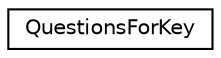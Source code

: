 digraph "Graphical Class Hierarchy"
{
  edge [fontname="Helvetica",fontsize="10",labelfontname="Helvetica",labelfontsize="10"];
  node [fontname="Helvetica",fontsize="10",shape=record];
  rankdir="LR";
  Node0 [label="QuestionsForKey",height=0.2,width=0.4,color="black", fillcolor="white", style="filled",URL="$structkaldi_1_1QuestionsForKey.html",tooltip="QuestionsForKey is a class used to define the questions for a key, and also options that allow us to ..."];
}

